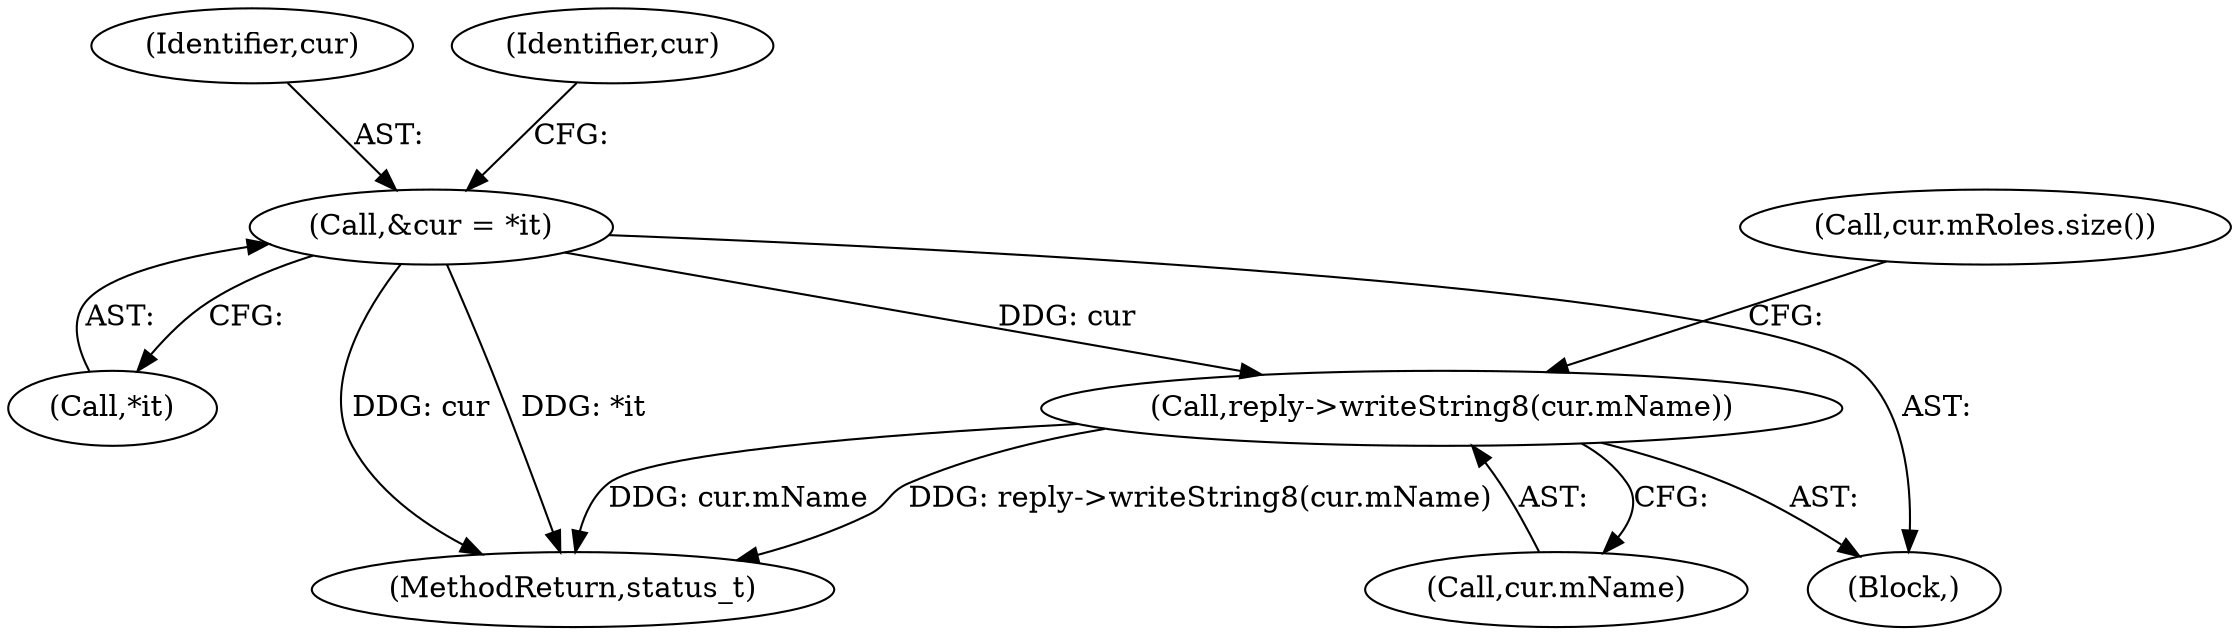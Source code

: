 digraph "0_Android_25be9ac20db51044e1b09ca67906355e4f328d48_0@API" {
"1000162" [label="(Call,reply->writeString8(cur.mName))"];
"1000158" [label="(Call,&cur = *it)"];
"1000163" [label="(Call,cur.mName)"];
"1000159" [label="(Identifier,cur)"];
"1000162" [label="(Call,reply->writeString8(cur.mName))"];
"1000156" [label="(Block,)"];
"1000167" [label="(Call,cur.mRoles.size())"];
"1000160" [label="(Call,*it)"];
"1001056" [label="(MethodReturn,status_t)"];
"1000164" [label="(Identifier,cur)"];
"1000158" [label="(Call,&cur = *it)"];
"1000162" -> "1000156"  [label="AST: "];
"1000162" -> "1000163"  [label="CFG: "];
"1000163" -> "1000162"  [label="AST: "];
"1000167" -> "1000162"  [label="CFG: "];
"1000162" -> "1001056"  [label="DDG: cur.mName"];
"1000162" -> "1001056"  [label="DDG: reply->writeString8(cur.mName)"];
"1000158" -> "1000162"  [label="DDG: cur"];
"1000158" -> "1000156"  [label="AST: "];
"1000158" -> "1000160"  [label="CFG: "];
"1000159" -> "1000158"  [label="AST: "];
"1000160" -> "1000158"  [label="AST: "];
"1000164" -> "1000158"  [label="CFG: "];
"1000158" -> "1001056"  [label="DDG: cur"];
"1000158" -> "1001056"  [label="DDG: *it"];
}

